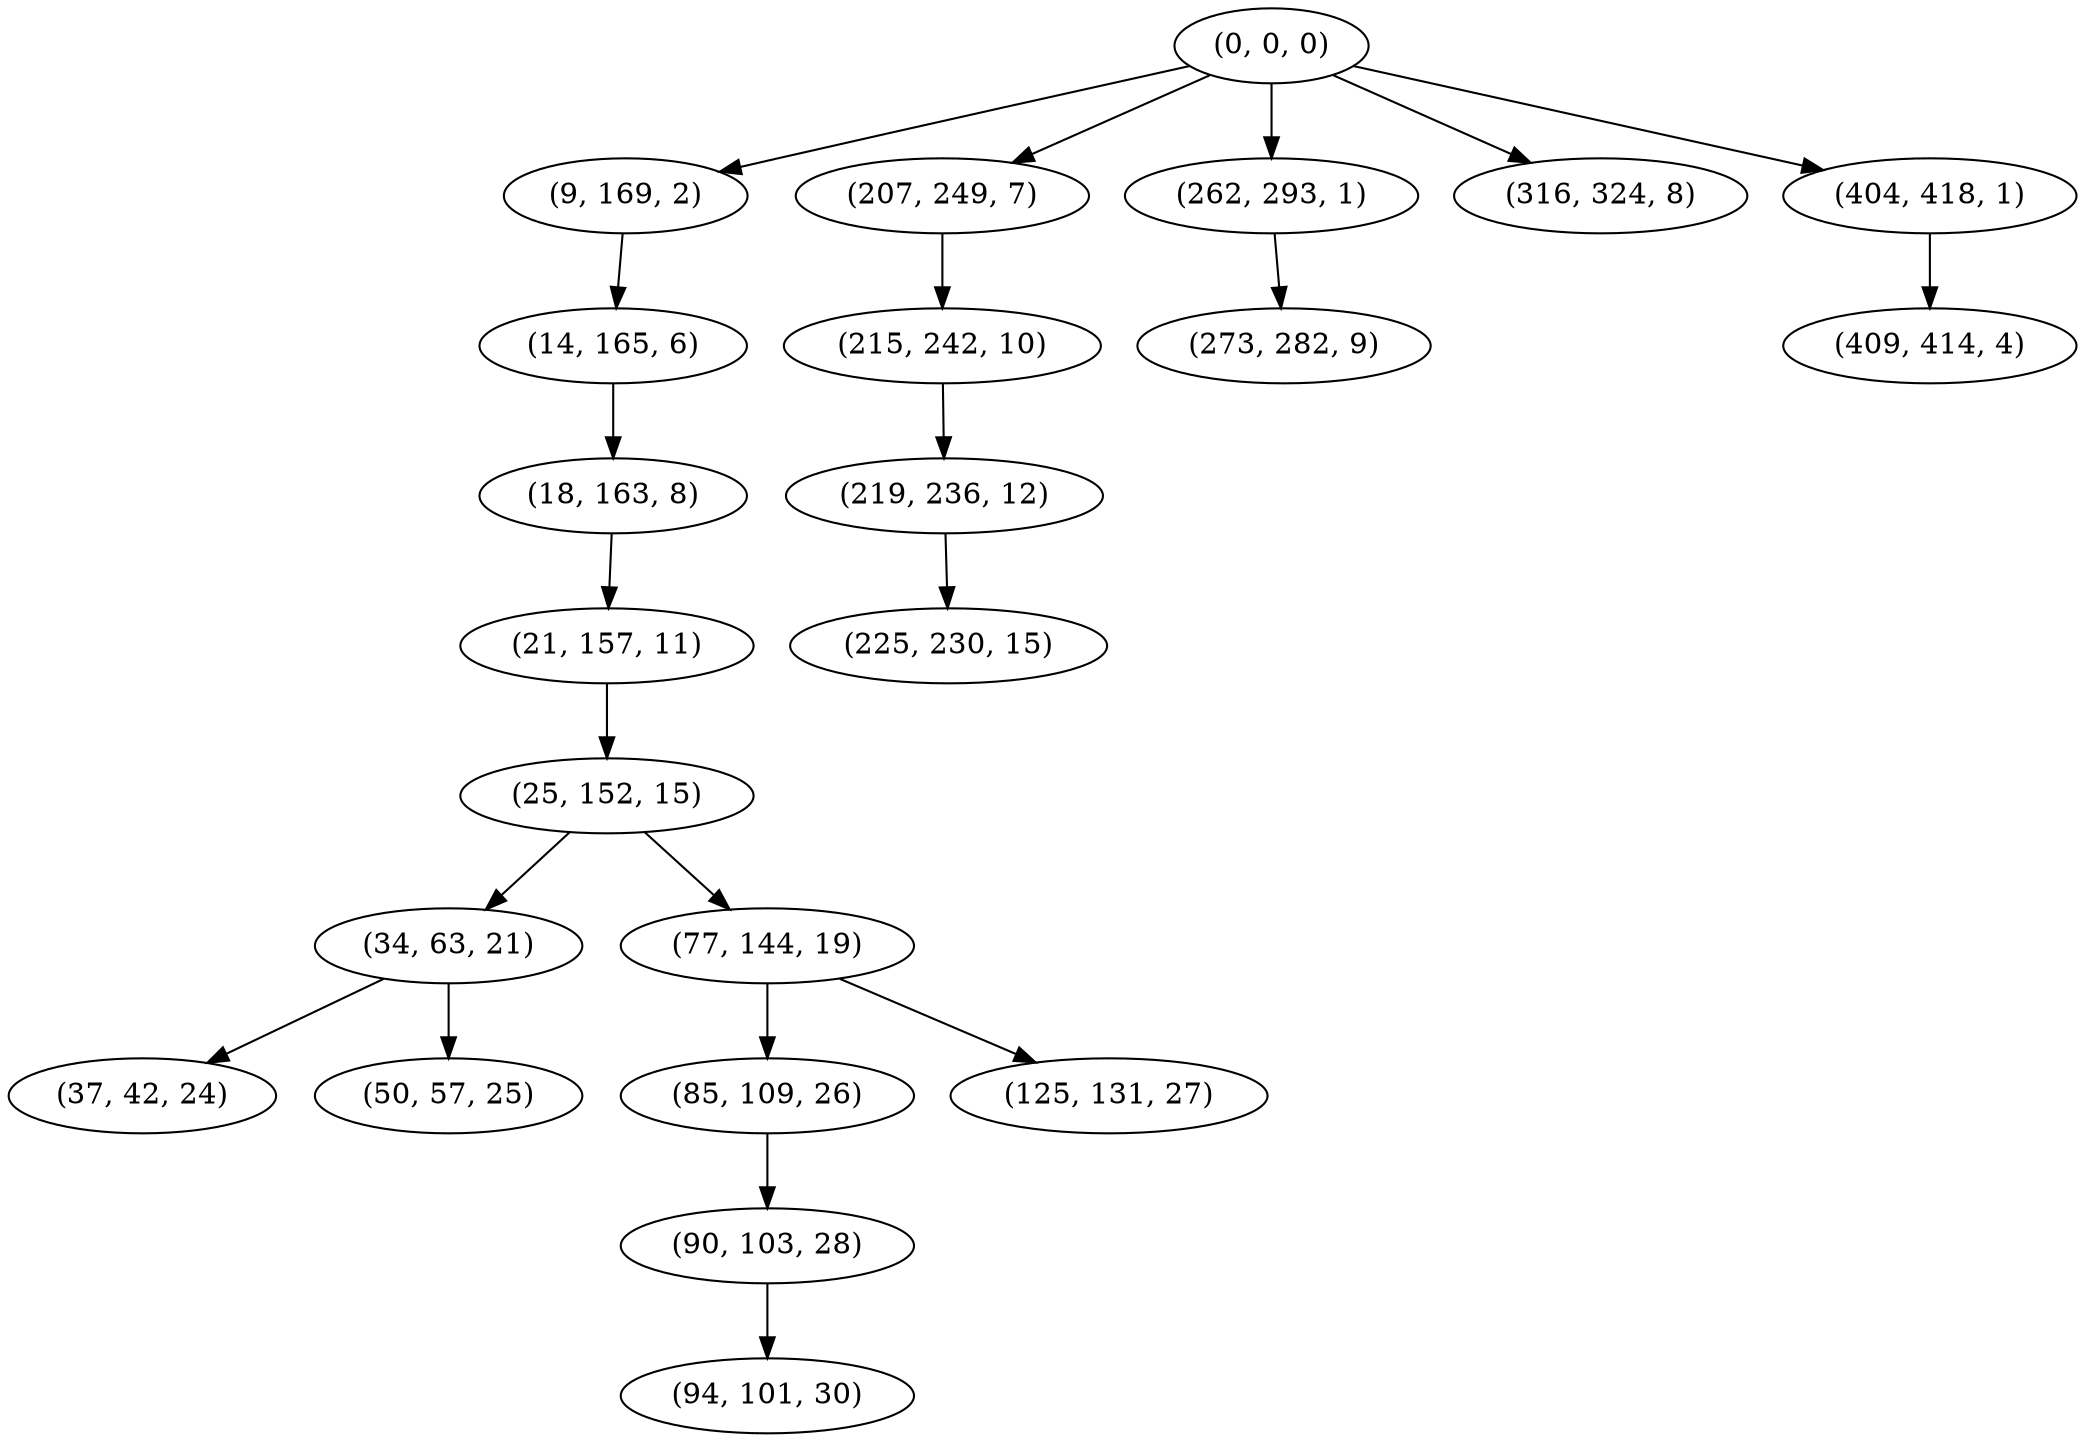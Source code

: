 digraph tree {
    "(0, 0, 0)";
    "(9, 169, 2)";
    "(14, 165, 6)";
    "(18, 163, 8)";
    "(21, 157, 11)";
    "(25, 152, 15)";
    "(34, 63, 21)";
    "(37, 42, 24)";
    "(50, 57, 25)";
    "(77, 144, 19)";
    "(85, 109, 26)";
    "(90, 103, 28)";
    "(94, 101, 30)";
    "(125, 131, 27)";
    "(207, 249, 7)";
    "(215, 242, 10)";
    "(219, 236, 12)";
    "(225, 230, 15)";
    "(262, 293, 1)";
    "(273, 282, 9)";
    "(316, 324, 8)";
    "(404, 418, 1)";
    "(409, 414, 4)";
    "(0, 0, 0)" -> "(9, 169, 2)";
    "(0, 0, 0)" -> "(207, 249, 7)";
    "(0, 0, 0)" -> "(262, 293, 1)";
    "(0, 0, 0)" -> "(316, 324, 8)";
    "(0, 0, 0)" -> "(404, 418, 1)";
    "(9, 169, 2)" -> "(14, 165, 6)";
    "(14, 165, 6)" -> "(18, 163, 8)";
    "(18, 163, 8)" -> "(21, 157, 11)";
    "(21, 157, 11)" -> "(25, 152, 15)";
    "(25, 152, 15)" -> "(34, 63, 21)";
    "(25, 152, 15)" -> "(77, 144, 19)";
    "(34, 63, 21)" -> "(37, 42, 24)";
    "(34, 63, 21)" -> "(50, 57, 25)";
    "(77, 144, 19)" -> "(85, 109, 26)";
    "(77, 144, 19)" -> "(125, 131, 27)";
    "(85, 109, 26)" -> "(90, 103, 28)";
    "(90, 103, 28)" -> "(94, 101, 30)";
    "(207, 249, 7)" -> "(215, 242, 10)";
    "(215, 242, 10)" -> "(219, 236, 12)";
    "(219, 236, 12)" -> "(225, 230, 15)";
    "(262, 293, 1)" -> "(273, 282, 9)";
    "(404, 418, 1)" -> "(409, 414, 4)";
}
